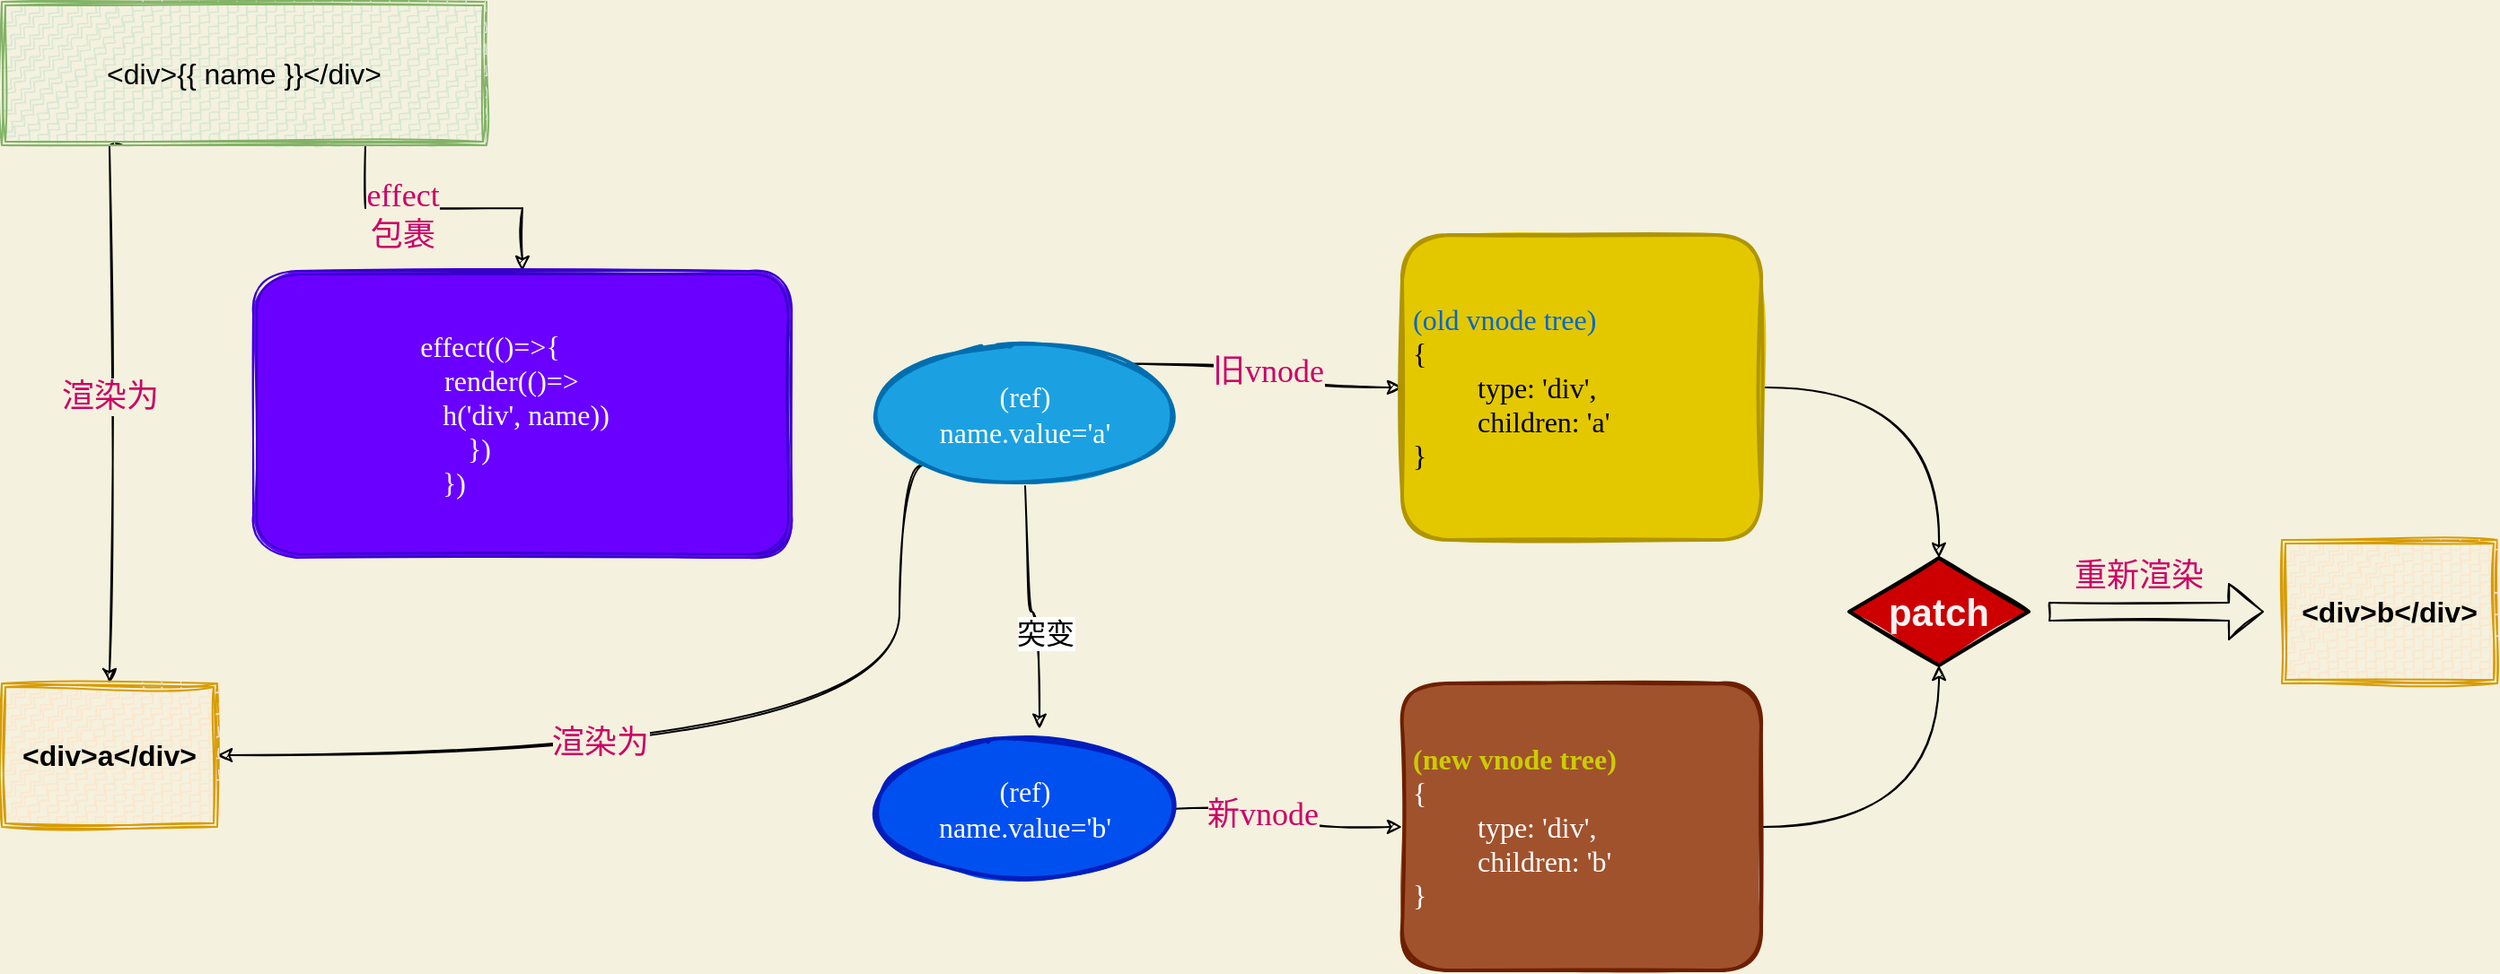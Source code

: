 <mxfile version="20.7.4" type="github">
  <diagram id="BLVuhZjnWH5w17rQG87_" name="第 1 页">
    <mxGraphModel dx="2440" dy="1360" grid="1" gridSize="10" guides="1" tooltips="1" connect="1" arrows="1" fold="1" page="1" pageScale="1" pageWidth="727" pageHeight="669" background="#F4F1DE" math="0" shadow="0">
      <root>
        <mxCell id="0" />
        <mxCell id="1" parent="0" />
        <mxCell id="_0wtHSRPihGLpyA4_5dn-27" style="edgeStyle=orthogonalEdgeStyle;sketch=1;orthogonalLoop=1;jettySize=auto;html=1;exitX=0;exitY=1;exitDx=0;exitDy=0;entryX=1;entryY=0.5;entryDx=0;entryDy=0;fontFamily=Lucida Console;fontSize=16;curved=1;" edge="1" parent="1" source="_0wtHSRPihGLpyA4_5dn-3" target="_0wtHSRPihGLpyA4_5dn-14">
          <mxGeometry relative="1" as="geometry">
            <Array as="points">
              <mxPoint x="540" y="298" />
              <mxPoint x="540" y="460" />
            </Array>
          </mxGeometry>
        </mxCell>
        <mxCell id="_0wtHSRPihGLpyA4_5dn-28" value="渲染为" style="edgeLabel;html=1;align=center;verticalAlign=middle;resizable=0;points=[];fontSize=18;fontFamily=Lucida Console;fontColor=#CC0066;labelBackgroundColor=#f4f1de;spacingTop=0;" vertex="1" connectable="0" parent="_0wtHSRPihGLpyA4_5dn-27">
          <mxGeometry x="0.234" y="-7" relative="1" as="geometry">
            <mxPoint as="offset" />
          </mxGeometry>
        </mxCell>
        <mxCell id="_0wtHSRPihGLpyA4_5dn-29" style="edgeStyle=orthogonalEdgeStyle;curved=1;sketch=1;orthogonalLoop=1;jettySize=auto;html=1;exitX=0.5;exitY=1;exitDx=0;exitDy=0;entryX=0.55;entryY=-0.058;entryDx=0;entryDy=0;entryPerimeter=0;fontFamily=Lucida Console;fontSize=16;" edge="1" parent="1" source="_0wtHSRPihGLpyA4_5dn-3" target="_0wtHSRPihGLpyA4_5dn-4">
          <mxGeometry relative="1" as="geometry" />
        </mxCell>
        <mxCell id="_0wtHSRPihGLpyA4_5dn-30" value="突变" style="edgeLabel;html=1;align=center;verticalAlign=middle;resizable=0;points=[];fontSize=16;fontFamily=Lucida Console;" vertex="1" connectable="0" parent="_0wtHSRPihGLpyA4_5dn-29">
          <mxGeometry x="0.246" y="3" relative="1" as="geometry">
            <mxPoint as="offset" />
          </mxGeometry>
        </mxCell>
        <mxCell id="_0wtHSRPihGLpyA4_5dn-31" style="edgeStyle=orthogonalEdgeStyle;curved=1;sketch=1;orthogonalLoop=1;jettySize=auto;html=1;exitX=1;exitY=0;exitDx=0;exitDy=0;fontFamily=Lucida Console;fontSize=16;" edge="1" parent="1" source="_0wtHSRPihGLpyA4_5dn-3" target="_0wtHSRPihGLpyA4_5dn-9">
          <mxGeometry relative="1" as="geometry" />
        </mxCell>
        <mxCell id="_0wtHSRPihGLpyA4_5dn-33" value="旧vnode" style="edgeLabel;html=1;align=center;verticalAlign=middle;resizable=0;points=[];fontSize=18;fontFamily=Lucida Console;fontColor=#CC0066;labelBackgroundColor=#f4f1de;spacingTop=0;" vertex="1" connectable="0" parent="_0wtHSRPihGLpyA4_5dn-31">
          <mxGeometry x="-0.063" y="-4" relative="1" as="geometry">
            <mxPoint as="offset" />
          </mxGeometry>
        </mxCell>
        <mxCell id="_0wtHSRPihGLpyA4_5dn-3" value="(ref)&lt;br style=&quot;font-size: 16px;&quot;&gt;name.value=&#39;a&#39;" style="ellipse;whiteSpace=wrap;html=1;strokeWidth=2;fillWeight=2;hachureGap=8;fillColor=#1ba1e2;fillStyle=solid;sketch=1;fontSize=16;fontFamily=Lucida Console;fontColor=#ffffff;strokeColor=#006EAF;" vertex="1" parent="1">
          <mxGeometry x="530" y="230" width="160" height="80" as="geometry" />
        </mxCell>
        <mxCell id="_0wtHSRPihGLpyA4_5dn-32" style="edgeStyle=orthogonalEdgeStyle;curved=1;sketch=1;orthogonalLoop=1;jettySize=auto;html=1;exitX=1;exitY=0.5;exitDx=0;exitDy=0;fontFamily=Lucida Console;fontSize=16;" edge="1" parent="1" source="_0wtHSRPihGLpyA4_5dn-4" target="_0wtHSRPihGLpyA4_5dn-11">
          <mxGeometry relative="1" as="geometry" />
        </mxCell>
        <mxCell id="_0wtHSRPihGLpyA4_5dn-34" value="新vnode" style="edgeLabel;html=1;align=center;verticalAlign=middle;resizable=0;points=[];fontSize=18;fontFamily=Lucida Console;fontColor=#CC0066;labelBackgroundColor=#f4f1de;spacingTop=0;" vertex="1" connectable="0" parent="_0wtHSRPihGLpyA4_5dn-32">
          <mxGeometry x="-0.262" y="-3" relative="1" as="geometry">
            <mxPoint as="offset" />
          </mxGeometry>
        </mxCell>
        <mxCell id="_0wtHSRPihGLpyA4_5dn-4" value="(ref)&lt;br style=&quot;font-size: 16px;&quot;&gt;name.value=&#39;b&#39;" style="ellipse;whiteSpace=wrap;html=1;strokeWidth=2;fillWeight=2;hachureGap=8;fillColor=#0050ef;fillStyle=solid;sketch=1;fontSize=16;fontFamily=Lucida Console;fontColor=#ffffff;strokeColor=#001DBC;" vertex="1" parent="1">
          <mxGeometry x="530" y="450" width="160" height="80" as="geometry" />
        </mxCell>
        <mxCell id="_0wtHSRPihGLpyA4_5dn-21" style="edgeStyle=orthogonalEdgeStyle;rounded=0;orthogonalLoop=1;jettySize=auto;html=1;exitX=0.25;exitY=1;exitDx=0;exitDy=0;entryX=0.5;entryY=0;entryDx=0;entryDy=0;fontFamily=Lucida Console;fontSize=16;sketch=1;curveFitting=1;jiggle=2;" edge="1" parent="1" source="_0wtHSRPihGLpyA4_5dn-6" target="_0wtHSRPihGLpyA4_5dn-14">
          <mxGeometry relative="1" as="geometry">
            <Array as="points">
              <mxPoint x="100" y="120" />
            </Array>
          </mxGeometry>
        </mxCell>
        <mxCell id="_0wtHSRPihGLpyA4_5dn-24" value="渲染为" style="edgeLabel;html=1;align=center;verticalAlign=middle;resizable=0;points=[];fontSize=18;fontFamily=Lucida Console;labelBackgroundColor=#f4f1de;fontColor=#CC0066;spacingTop=0;" vertex="1" connectable="0" parent="_0wtHSRPihGLpyA4_5dn-21">
          <mxGeometry x="-0.043" relative="1" as="geometry">
            <mxPoint as="offset" />
          </mxGeometry>
        </mxCell>
        <mxCell id="_0wtHSRPihGLpyA4_5dn-25" style="edgeStyle=orthogonalEdgeStyle;rounded=0;sketch=1;orthogonalLoop=1;jettySize=auto;html=1;exitX=0.75;exitY=1;exitDx=0;exitDy=0;fontFamily=Lucida Console;fontSize=16;" edge="1" parent="1" source="_0wtHSRPihGLpyA4_5dn-6" target="_0wtHSRPihGLpyA4_5dn-20">
          <mxGeometry relative="1" as="geometry" />
        </mxCell>
        <mxCell id="_0wtHSRPihGLpyA4_5dn-26" value="effect&lt;br&gt;包裹" style="edgeLabel;html=1;align=center;verticalAlign=middle;resizable=0;points=[];fontSize=18;fontFamily=Lucida Console;labelBackgroundColor=#f4f1de;fontColor=#CC0066;spacingTop=0;" vertex="1" connectable="0" parent="_0wtHSRPihGLpyA4_5dn-25">
          <mxGeometry x="-0.299" y="-4" relative="1" as="geometry">
            <mxPoint as="offset" />
          </mxGeometry>
        </mxCell>
        <mxCell id="_0wtHSRPihGLpyA4_5dn-6" value="&amp;lt;div&amp;gt;{{ name }}&amp;lt;/div&amp;gt;" style="shape=ext;double=1;rounded=0;whiteSpace=wrap;html=1;fillStyle=zigzag-line;fillColor=#d5e8d4;sketch=1;curveFitting=1;jiggle=2;fontSize=16;strokeColor=#82b366;" vertex="1" parent="1">
          <mxGeometry x="40" y="40" width="270" height="80" as="geometry" />
        </mxCell>
        <mxCell id="_0wtHSRPihGLpyA4_5dn-35" style="edgeStyle=orthogonalEdgeStyle;curved=1;sketch=1;orthogonalLoop=1;jettySize=auto;html=1;exitX=1;exitY=0.5;exitDx=0;exitDy=0;entryX=0.5;entryY=0;entryDx=0;entryDy=0;fontFamily=Lucida Console;fontSize=16;" edge="1" parent="1" source="_0wtHSRPihGLpyA4_5dn-9" target="_0wtHSRPihGLpyA4_5dn-12">
          <mxGeometry relative="1" as="geometry" />
        </mxCell>
        <mxCell id="_0wtHSRPihGLpyA4_5dn-9" value="&lt;blockquote style=&quot;margin: 0px 0px 0px 40px; border: none; padding: 0px; font-size: 16px;&quot;&gt;&lt;/blockquote&gt;&lt;blockquote style=&quot;margin: 0px 0px 0px 40px; border: none; padding: 0px; font-size: 16px;&quot;&gt;&lt;/blockquote&gt;&lt;font color=&quot;#0066cc&quot;&gt;&lt;span style=&quot;background-color: initial;&quot;&gt;&amp;nbsp;(old vnode tree)&lt;/span&gt;&lt;br&gt;&lt;/font&gt;&lt;span style=&quot;background-color: initial; font-size: 16px;&quot;&gt;&amp;nbsp;{&lt;br style=&quot;font-size: 16px;&quot;&gt;&lt;/span&gt;&lt;blockquote style=&quot;margin: 0px 0px 0px 40px; border: none; padding: 0px; font-size: 16px;&quot;&gt;&lt;blockquote style=&quot;margin: 0px 0px 0px 40px; border: none; padding: 0px; font-size: 16px;&quot;&gt;&lt;/blockquote&gt;&lt;span style=&quot;background-color: initial;&quot;&gt;type: &#39;div&#39;,&lt;br&gt;&lt;/span&gt;&lt;span style=&quot;background-color: initial; font-size: 16px;&quot;&gt;children: &#39;a&#39;&lt;/span&gt;&lt;/blockquote&gt;&amp;nbsp;}&lt;blockquote style=&quot;margin: 0px 0px 0px 40px; border: none; padding: 0px; font-size: 16px;&quot;&gt;&lt;/blockquote&gt;&lt;blockquote style=&quot;margin: 0px 0px 0px 40px; border: none; padding: 0px; font-size: 16px;&quot;&gt;&lt;/blockquote&gt;" style="rounded=1;whiteSpace=wrap;html=1;strokeWidth=2;fillWeight=4;hachureGap=8;hachureAngle=45;fillColor=#e3c800;sketch=1;fillStyle=solid;align=left;fontSize=16;fontFamily=Lucida Console;fontColor=#000000;strokeColor=#B09500;" vertex="1" parent="1">
          <mxGeometry x="820" y="170" width="200" height="170" as="geometry" />
        </mxCell>
        <mxCell id="_0wtHSRPihGLpyA4_5dn-36" style="edgeStyle=orthogonalEdgeStyle;curved=1;sketch=1;orthogonalLoop=1;jettySize=auto;html=1;exitX=1;exitY=0.5;exitDx=0;exitDy=0;entryX=0.5;entryY=1;entryDx=0;entryDy=0;fontFamily=Lucida Console;fontSize=16;" edge="1" parent="1" source="_0wtHSRPihGLpyA4_5dn-11" target="_0wtHSRPihGLpyA4_5dn-12">
          <mxGeometry relative="1" as="geometry" />
        </mxCell>
        <mxCell id="_0wtHSRPihGLpyA4_5dn-11" value="&lt;blockquote style=&quot;margin: 0px 0px 0px 40px; border: none; padding: 0px; font-size: 16px;&quot;&gt;&lt;/blockquote&gt;&lt;blockquote style=&quot;margin: 0px 0px 0px 40px; border: none; padding: 0px; font-size: 16px;&quot;&gt;&lt;/blockquote&gt;&lt;b&gt;&lt;font color=&quot;#cccc00&quot;&gt;&lt;span style=&quot;background-color: initial;&quot;&gt;&amp;nbsp;(new vnode tree)&lt;/span&gt;&lt;br&gt;&lt;/font&gt;&lt;/b&gt;&lt;span style=&quot;background-color: initial; font-size: 16px;&quot;&gt;&amp;nbsp;{&lt;br style=&quot;font-size: 16px;&quot;&gt;&lt;/span&gt;&lt;blockquote style=&quot;margin: 0px 0px 0px 40px; border: none; padding: 0px; font-size: 16px;&quot;&gt;&lt;blockquote style=&quot;margin: 0px 0px 0px 40px; border: none; padding: 0px; font-size: 16px;&quot;&gt;&lt;/blockquote&gt;&lt;span style=&quot;background-color: initial;&quot;&gt;type: &#39;div&#39;,&lt;br&gt;&lt;/span&gt;&lt;span style=&quot;background-color: initial; font-size: 16px;&quot;&gt;children: &#39;b&#39;&lt;/span&gt;&lt;/blockquote&gt;&amp;nbsp;}&lt;blockquote style=&quot;margin: 0px 0px 0px 40px; border: none; padding: 0px; font-size: 16px;&quot;&gt;&lt;/blockquote&gt;&lt;blockquote style=&quot;margin: 0px 0px 0px 40px; border: none; padding: 0px; font-size: 16px;&quot;&gt;&lt;/blockquote&gt;" style="rounded=1;whiteSpace=wrap;html=1;strokeWidth=2;fillWeight=4;hachureGap=8;hachureAngle=45;fillColor=#a0522d;sketch=1;fillStyle=solid;align=left;fontSize=16;fontFamily=Lucida Console;fontColor=#ffffff;strokeColor=#6D1F00;" vertex="1" parent="1">
          <mxGeometry x="820" y="420" width="200" height="160" as="geometry" />
        </mxCell>
        <mxCell id="_0wtHSRPihGLpyA4_5dn-12" value="patch" style="rhombus;whiteSpace=wrap;html=1;strokeWidth=2;fillWeight=-1;hachureGap=8;fillStyle=solid;fillColor=#CC0000;sketch=1;fontSize=21;gradientColor=none;fontStyle=1;fontColor=#f7f2f2;" vertex="1" parent="1">
          <mxGeometry x="1069" y="350" width="100" height="60" as="geometry" />
        </mxCell>
        <mxCell id="_0wtHSRPihGLpyA4_5dn-13" value="&lt;b&gt;&amp;lt;div&amp;gt;b&amp;lt;/div&amp;gt;&lt;/b&gt;" style="shape=ext;double=1;rounded=0;whiteSpace=wrap;html=1;fillStyle=zigzag-line;fillColor=#ffe6cc;sketch=1;curveFitting=1;jiggle=2;fontSize=16;strokeColor=#d79b00;" vertex="1" parent="1">
          <mxGeometry x="1310" y="340" width="120" height="80" as="geometry" />
        </mxCell>
        <mxCell id="_0wtHSRPihGLpyA4_5dn-14" value="&lt;b&gt;&amp;lt;div&amp;gt;a&amp;lt;/div&amp;gt;&lt;/b&gt;" style="shape=ext;double=1;rounded=0;whiteSpace=wrap;html=1;fillStyle=zigzag-line;fillColor=#ffe6cc;sketch=1;curveFitting=1;jiggle=2;fontSize=16;strokeColor=#d79b00;" vertex="1" parent="1">
          <mxGeometry x="40" y="420" width="120" height="80" as="geometry" />
        </mxCell>
        <mxCell id="_0wtHSRPihGLpyA4_5dn-20" value="&lt;span style=&quot;&quot;&gt;effect(()=&amp;gt;{&amp;nbsp; &amp;nbsp; &amp;nbsp; &amp;nbsp; &amp;nbsp;&lt;/span&gt;&lt;br style=&quot;border-color: var(--border-color);&quot;&gt;&lt;span style=&quot;&quot;&gt;&amp;nbsp; &amp;nbsp;render(()=&amp;gt;&amp;nbsp; &amp;nbsp; &amp;nbsp;&amp;nbsp;&lt;/span&gt;&lt;br style=&quot;border-color: var(--border-color);&quot;&gt;&lt;span style=&quot;border-color: var(--border-color);&quot;&gt;&lt;/span&gt;&lt;span style=&quot;border-color: var(--border-color);&quot;&gt;	&lt;/span&gt;&lt;span style=&quot;&quot;&gt;&lt;span style=&quot;white-space: pre;&quot;&gt;	&lt;/span&gt;h(&#39;div&#39;, name))&lt;/span&gt;&lt;br style=&quot;border-color: var(--border-color);&quot;&gt;&lt;span style=&quot;&quot;&gt;&amp;nbsp; &amp;nbsp;})&amp;nbsp; &amp;nbsp; &amp;nbsp; &amp;nbsp; &amp;nbsp; &amp;nbsp; &amp;nbsp; &amp;nbsp;&lt;br&gt;&lt;/span&gt;&lt;span style=&quot;&quot;&gt;})&amp;nbsp; &amp;nbsp; &amp;nbsp; &amp;nbsp; &amp;nbsp; &amp;nbsp; &amp;nbsp; &amp;nbsp; &amp;nbsp; &amp;nbsp;&lt;/span&gt;" style="shape=ext;double=1;rounded=1;whiteSpace=wrap;html=1;sketch=1;fillStyle=solid;fontFamily=Lucida Console;fontSize=16;fillColor=#6a00ff;align=center;fontColor=#ffffff;strokeColor=#3700CC;" vertex="1" parent="1">
          <mxGeometry x="180" y="190" width="300" height="160" as="geometry" />
        </mxCell>
        <mxCell id="_0wtHSRPihGLpyA4_5dn-37" value="" style="shape=flexArrow;endArrow=classic;html=1;sketch=1;fontFamily=Lucida Console;fontSize=16;curved=1;" edge="1" parent="1">
          <mxGeometry width="50" height="50" relative="1" as="geometry">
            <mxPoint x="1180" y="380" as="sourcePoint" />
            <mxPoint x="1300" y="380" as="targetPoint" />
          </mxGeometry>
        </mxCell>
        <mxCell id="_0wtHSRPihGLpyA4_5dn-38" value="重新渲染" style="edgeLabel;html=1;align=center;verticalAlign=middle;resizable=0;points=[];fontSize=18;fontFamily=Lucida Console;fontColor=#CC0066;labelBackgroundColor=#f4f1de;spacingTop=0;" vertex="1" connectable="0" parent="_0wtHSRPihGLpyA4_5dn-37">
          <mxGeometry x="-0.483" y="1" relative="1" as="geometry">
            <mxPoint x="19" y="-19" as="offset" />
          </mxGeometry>
        </mxCell>
      </root>
    </mxGraphModel>
  </diagram>
</mxfile>
